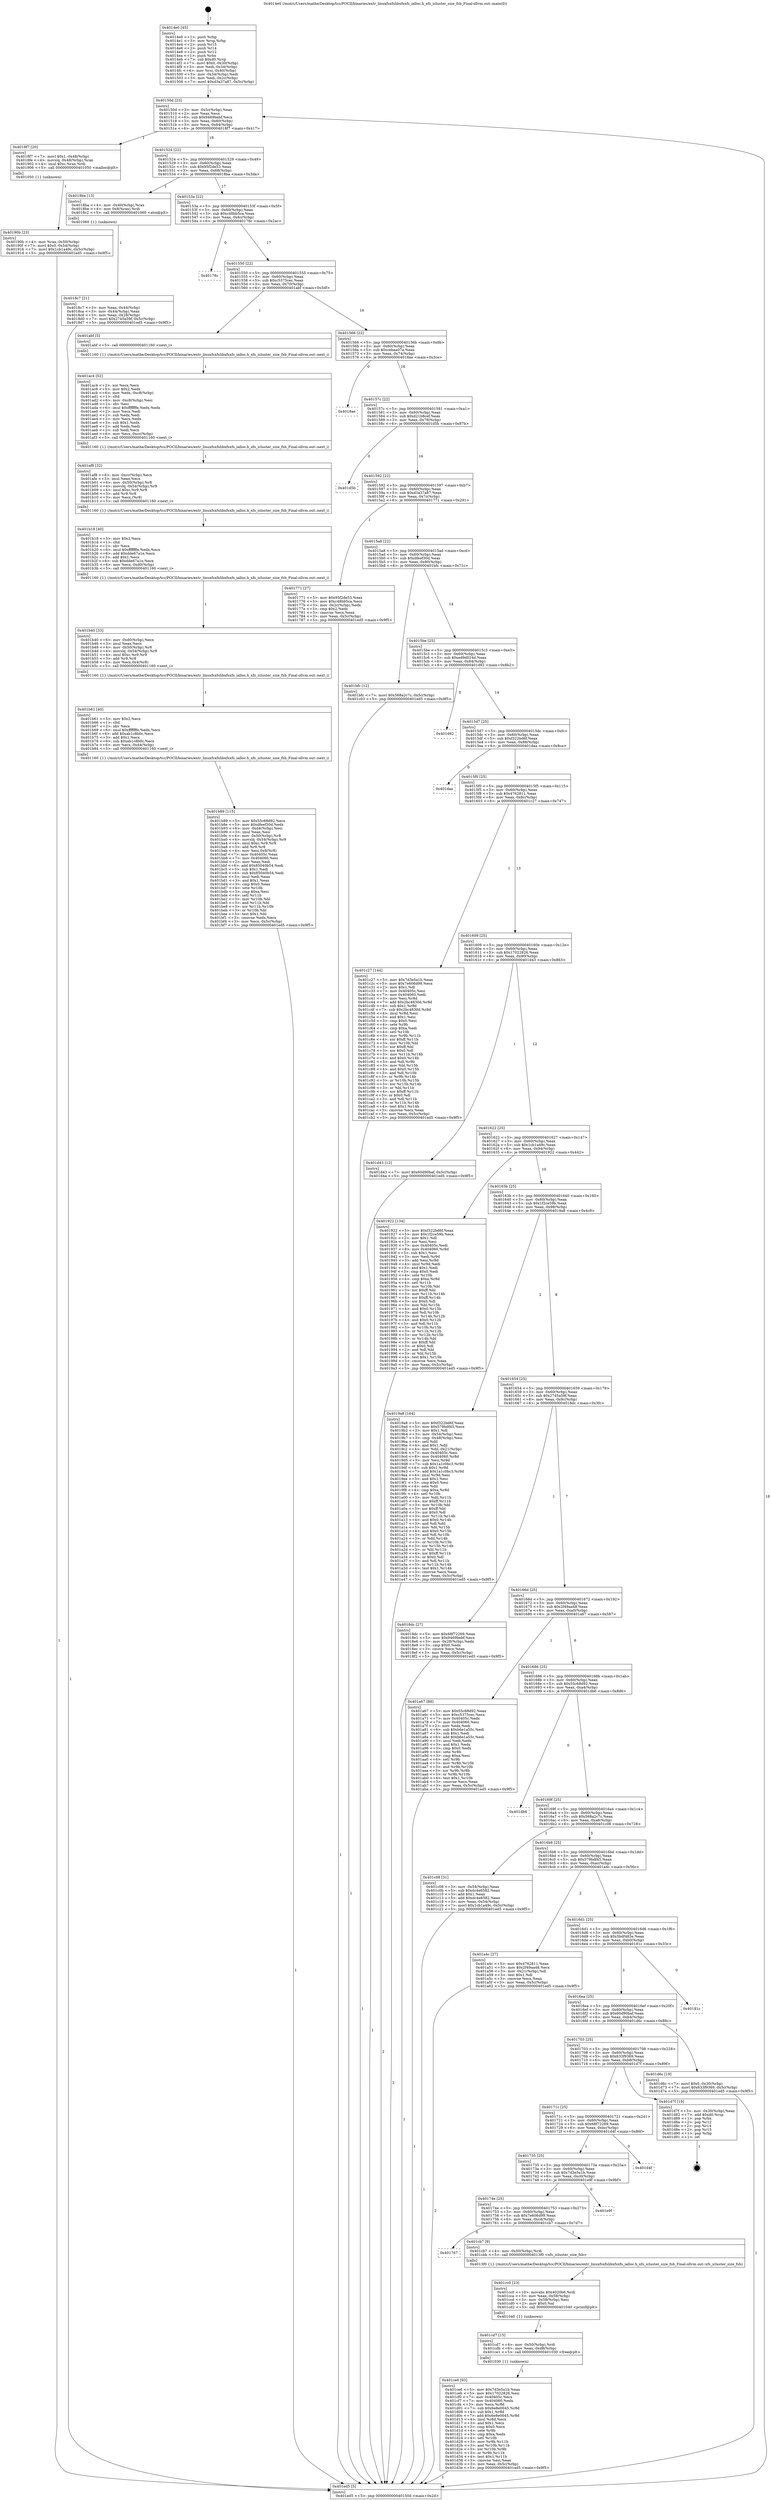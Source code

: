 digraph "0x4014e0" {
  label = "0x4014e0 (/mnt/c/Users/mathe/Desktop/tcc/POCII/binaries/extr_linuxfsxfslibxfsxfs_ialloc.h_xfs_icluster_size_fsb_Final-ollvm.out::main(0))"
  labelloc = "t"
  node[shape=record]

  Entry [label="",width=0.3,height=0.3,shape=circle,fillcolor=black,style=filled]
  "0x40150d" [label="{
     0x40150d [23]\l
     | [instrs]\l
     &nbsp;&nbsp;0x40150d \<+3\>: mov -0x5c(%rbp),%eax\l
     &nbsp;&nbsp;0x401510 \<+2\>: mov %eax,%ecx\l
     &nbsp;&nbsp;0x401512 \<+6\>: sub $0x9469bebf,%ecx\l
     &nbsp;&nbsp;0x401518 \<+3\>: mov %eax,-0x60(%rbp)\l
     &nbsp;&nbsp;0x40151b \<+3\>: mov %ecx,-0x64(%rbp)\l
     &nbsp;&nbsp;0x40151e \<+6\>: je 00000000004018f7 \<main+0x417\>\l
  }"]
  "0x4018f7" [label="{
     0x4018f7 [20]\l
     | [instrs]\l
     &nbsp;&nbsp;0x4018f7 \<+7\>: movl $0x1,-0x48(%rbp)\l
     &nbsp;&nbsp;0x4018fe \<+4\>: movslq -0x48(%rbp),%rax\l
     &nbsp;&nbsp;0x401902 \<+4\>: imul $0xc,%rax,%rdi\l
     &nbsp;&nbsp;0x401906 \<+5\>: call 0000000000401050 \<malloc@plt\>\l
     | [calls]\l
     &nbsp;&nbsp;0x401050 \{1\} (unknown)\l
  }"]
  "0x401524" [label="{
     0x401524 [22]\l
     | [instrs]\l
     &nbsp;&nbsp;0x401524 \<+5\>: jmp 0000000000401529 \<main+0x49\>\l
     &nbsp;&nbsp;0x401529 \<+3\>: mov -0x60(%rbp),%eax\l
     &nbsp;&nbsp;0x40152c \<+5\>: sub $0x95f2de53,%eax\l
     &nbsp;&nbsp;0x401531 \<+3\>: mov %eax,-0x68(%rbp)\l
     &nbsp;&nbsp;0x401534 \<+6\>: je 00000000004018ba \<main+0x3da\>\l
  }"]
  Exit [label="",width=0.3,height=0.3,shape=circle,fillcolor=black,style=filled,peripheries=2]
  "0x4018ba" [label="{
     0x4018ba [13]\l
     | [instrs]\l
     &nbsp;&nbsp;0x4018ba \<+4\>: mov -0x40(%rbp),%rax\l
     &nbsp;&nbsp;0x4018be \<+4\>: mov 0x8(%rax),%rdi\l
     &nbsp;&nbsp;0x4018c2 \<+5\>: call 0000000000401060 \<atoi@plt\>\l
     | [calls]\l
     &nbsp;&nbsp;0x401060 \{1\} (unknown)\l
  }"]
  "0x40153a" [label="{
     0x40153a [22]\l
     | [instrs]\l
     &nbsp;&nbsp;0x40153a \<+5\>: jmp 000000000040153f \<main+0x5f\>\l
     &nbsp;&nbsp;0x40153f \<+3\>: mov -0x60(%rbp),%eax\l
     &nbsp;&nbsp;0x401542 \<+5\>: sub $0xc48bb5ca,%eax\l
     &nbsp;&nbsp;0x401547 \<+3\>: mov %eax,-0x6c(%rbp)\l
     &nbsp;&nbsp;0x40154a \<+6\>: je 000000000040178c \<main+0x2ac\>\l
  }"]
  "0x401ce6" [label="{
     0x401ce6 [93]\l
     | [instrs]\l
     &nbsp;&nbsp;0x401ce6 \<+5\>: mov $0x7d3e5a1b,%eax\l
     &nbsp;&nbsp;0x401ceb \<+5\>: mov $0x17022826,%esi\l
     &nbsp;&nbsp;0x401cf0 \<+7\>: mov 0x40405c,%ecx\l
     &nbsp;&nbsp;0x401cf7 \<+7\>: mov 0x404060,%edx\l
     &nbsp;&nbsp;0x401cfe \<+3\>: mov %ecx,%r8d\l
     &nbsp;&nbsp;0x401d01 \<+7\>: sub $0x6e8e0045,%r8d\l
     &nbsp;&nbsp;0x401d08 \<+4\>: sub $0x1,%r8d\l
     &nbsp;&nbsp;0x401d0c \<+7\>: add $0x6e8e0045,%r8d\l
     &nbsp;&nbsp;0x401d13 \<+4\>: imul %r8d,%ecx\l
     &nbsp;&nbsp;0x401d17 \<+3\>: and $0x1,%ecx\l
     &nbsp;&nbsp;0x401d1a \<+3\>: cmp $0x0,%ecx\l
     &nbsp;&nbsp;0x401d1d \<+4\>: sete %r9b\l
     &nbsp;&nbsp;0x401d21 \<+3\>: cmp $0xa,%edx\l
     &nbsp;&nbsp;0x401d24 \<+4\>: setl %r10b\l
     &nbsp;&nbsp;0x401d28 \<+3\>: mov %r9b,%r11b\l
     &nbsp;&nbsp;0x401d2b \<+3\>: and %r10b,%r11b\l
     &nbsp;&nbsp;0x401d2e \<+3\>: xor %r10b,%r9b\l
     &nbsp;&nbsp;0x401d31 \<+3\>: or %r9b,%r11b\l
     &nbsp;&nbsp;0x401d34 \<+4\>: test $0x1,%r11b\l
     &nbsp;&nbsp;0x401d38 \<+3\>: cmovne %esi,%eax\l
     &nbsp;&nbsp;0x401d3b \<+3\>: mov %eax,-0x5c(%rbp)\l
     &nbsp;&nbsp;0x401d3e \<+5\>: jmp 0000000000401ed5 \<main+0x9f5\>\l
  }"]
  "0x40178c" [label="{
     0x40178c\l
  }", style=dashed]
  "0x401550" [label="{
     0x401550 [22]\l
     | [instrs]\l
     &nbsp;&nbsp;0x401550 \<+5\>: jmp 0000000000401555 \<main+0x75\>\l
     &nbsp;&nbsp;0x401555 \<+3\>: mov -0x60(%rbp),%eax\l
     &nbsp;&nbsp;0x401558 \<+5\>: sub $0xc5375cec,%eax\l
     &nbsp;&nbsp;0x40155d \<+3\>: mov %eax,-0x70(%rbp)\l
     &nbsp;&nbsp;0x401560 \<+6\>: je 0000000000401abf \<main+0x5df\>\l
  }"]
  "0x401cd7" [label="{
     0x401cd7 [15]\l
     | [instrs]\l
     &nbsp;&nbsp;0x401cd7 \<+4\>: mov -0x50(%rbp),%rdi\l
     &nbsp;&nbsp;0x401cdb \<+6\>: mov %eax,-0xd8(%rbp)\l
     &nbsp;&nbsp;0x401ce1 \<+5\>: call 0000000000401030 \<free@plt\>\l
     | [calls]\l
     &nbsp;&nbsp;0x401030 \{1\} (unknown)\l
  }"]
  "0x401abf" [label="{
     0x401abf [5]\l
     | [instrs]\l
     &nbsp;&nbsp;0x401abf \<+5\>: call 0000000000401160 \<next_i\>\l
     | [calls]\l
     &nbsp;&nbsp;0x401160 \{1\} (/mnt/c/Users/mathe/Desktop/tcc/POCII/binaries/extr_linuxfsxfslibxfsxfs_ialloc.h_xfs_icluster_size_fsb_Final-ollvm.out::next_i)\l
  }"]
  "0x401566" [label="{
     0x401566 [22]\l
     | [instrs]\l
     &nbsp;&nbsp;0x401566 \<+5\>: jmp 000000000040156b \<main+0x8b\>\l
     &nbsp;&nbsp;0x40156b \<+3\>: mov -0x60(%rbp),%eax\l
     &nbsp;&nbsp;0x40156e \<+5\>: sub $0xcebaa07a,%eax\l
     &nbsp;&nbsp;0x401573 \<+3\>: mov %eax,-0x74(%rbp)\l
     &nbsp;&nbsp;0x401576 \<+6\>: je 00000000004018ae \<main+0x3ce\>\l
  }"]
  "0x401cc0" [label="{
     0x401cc0 [23]\l
     | [instrs]\l
     &nbsp;&nbsp;0x401cc0 \<+10\>: movabs $0x4020b6,%rdi\l
     &nbsp;&nbsp;0x401cca \<+3\>: mov %eax,-0x58(%rbp)\l
     &nbsp;&nbsp;0x401ccd \<+3\>: mov -0x58(%rbp),%esi\l
     &nbsp;&nbsp;0x401cd0 \<+2\>: mov $0x0,%al\l
     &nbsp;&nbsp;0x401cd2 \<+5\>: call 0000000000401040 \<printf@plt\>\l
     | [calls]\l
     &nbsp;&nbsp;0x401040 \{1\} (unknown)\l
  }"]
  "0x4018ae" [label="{
     0x4018ae\l
  }", style=dashed]
  "0x40157c" [label="{
     0x40157c [22]\l
     | [instrs]\l
     &nbsp;&nbsp;0x40157c \<+5\>: jmp 0000000000401581 \<main+0xa1\>\l
     &nbsp;&nbsp;0x401581 \<+3\>: mov -0x60(%rbp),%eax\l
     &nbsp;&nbsp;0x401584 \<+5\>: sub $0xd21b8cef,%eax\l
     &nbsp;&nbsp;0x401589 \<+3\>: mov %eax,-0x78(%rbp)\l
     &nbsp;&nbsp;0x40158c \<+6\>: je 0000000000401d5b \<main+0x87b\>\l
  }"]
  "0x401767" [label="{
     0x401767\l
  }", style=dashed]
  "0x401d5b" [label="{
     0x401d5b\l
  }", style=dashed]
  "0x401592" [label="{
     0x401592 [22]\l
     | [instrs]\l
     &nbsp;&nbsp;0x401592 \<+5\>: jmp 0000000000401597 \<main+0xb7\>\l
     &nbsp;&nbsp;0x401597 \<+3\>: mov -0x60(%rbp),%eax\l
     &nbsp;&nbsp;0x40159a \<+5\>: sub $0xd3a37a87,%eax\l
     &nbsp;&nbsp;0x40159f \<+3\>: mov %eax,-0x7c(%rbp)\l
     &nbsp;&nbsp;0x4015a2 \<+6\>: je 0000000000401771 \<main+0x291\>\l
  }"]
  "0x401cb7" [label="{
     0x401cb7 [9]\l
     | [instrs]\l
     &nbsp;&nbsp;0x401cb7 \<+4\>: mov -0x50(%rbp),%rdi\l
     &nbsp;&nbsp;0x401cbb \<+5\>: call 00000000004013f0 \<xfs_icluster_size_fsb\>\l
     | [calls]\l
     &nbsp;&nbsp;0x4013f0 \{1\} (/mnt/c/Users/mathe/Desktop/tcc/POCII/binaries/extr_linuxfsxfslibxfsxfs_ialloc.h_xfs_icluster_size_fsb_Final-ollvm.out::xfs_icluster_size_fsb)\l
  }"]
  "0x401771" [label="{
     0x401771 [27]\l
     | [instrs]\l
     &nbsp;&nbsp;0x401771 \<+5\>: mov $0x95f2de53,%eax\l
     &nbsp;&nbsp;0x401776 \<+5\>: mov $0xc48bb5ca,%ecx\l
     &nbsp;&nbsp;0x40177b \<+3\>: mov -0x2c(%rbp),%edx\l
     &nbsp;&nbsp;0x40177e \<+3\>: cmp $0x2,%edx\l
     &nbsp;&nbsp;0x401781 \<+3\>: cmovne %ecx,%eax\l
     &nbsp;&nbsp;0x401784 \<+3\>: mov %eax,-0x5c(%rbp)\l
     &nbsp;&nbsp;0x401787 \<+5\>: jmp 0000000000401ed5 \<main+0x9f5\>\l
  }"]
  "0x4015a8" [label="{
     0x4015a8 [22]\l
     | [instrs]\l
     &nbsp;&nbsp;0x4015a8 \<+5\>: jmp 00000000004015ad \<main+0xcd\>\l
     &nbsp;&nbsp;0x4015ad \<+3\>: mov -0x60(%rbp),%eax\l
     &nbsp;&nbsp;0x4015b0 \<+5\>: sub $0xdfeef30d,%eax\l
     &nbsp;&nbsp;0x4015b5 \<+3\>: mov %eax,-0x80(%rbp)\l
     &nbsp;&nbsp;0x4015b8 \<+6\>: je 0000000000401bfc \<main+0x71c\>\l
  }"]
  "0x401ed5" [label="{
     0x401ed5 [5]\l
     | [instrs]\l
     &nbsp;&nbsp;0x401ed5 \<+5\>: jmp 000000000040150d \<main+0x2d\>\l
  }"]
  "0x4014e0" [label="{
     0x4014e0 [45]\l
     | [instrs]\l
     &nbsp;&nbsp;0x4014e0 \<+1\>: push %rbp\l
     &nbsp;&nbsp;0x4014e1 \<+3\>: mov %rsp,%rbp\l
     &nbsp;&nbsp;0x4014e4 \<+2\>: push %r15\l
     &nbsp;&nbsp;0x4014e6 \<+2\>: push %r14\l
     &nbsp;&nbsp;0x4014e8 \<+2\>: push %r12\l
     &nbsp;&nbsp;0x4014ea \<+1\>: push %rbx\l
     &nbsp;&nbsp;0x4014eb \<+7\>: sub $0xd0,%rsp\l
     &nbsp;&nbsp;0x4014f2 \<+7\>: movl $0x0,-0x30(%rbp)\l
     &nbsp;&nbsp;0x4014f9 \<+3\>: mov %edi,-0x34(%rbp)\l
     &nbsp;&nbsp;0x4014fc \<+4\>: mov %rsi,-0x40(%rbp)\l
     &nbsp;&nbsp;0x401500 \<+3\>: mov -0x34(%rbp),%edi\l
     &nbsp;&nbsp;0x401503 \<+3\>: mov %edi,-0x2c(%rbp)\l
     &nbsp;&nbsp;0x401506 \<+7\>: movl $0xd3a37a87,-0x5c(%rbp)\l
  }"]
  "0x4018c7" [label="{
     0x4018c7 [21]\l
     | [instrs]\l
     &nbsp;&nbsp;0x4018c7 \<+3\>: mov %eax,-0x44(%rbp)\l
     &nbsp;&nbsp;0x4018ca \<+3\>: mov -0x44(%rbp),%eax\l
     &nbsp;&nbsp;0x4018cd \<+3\>: mov %eax,-0x28(%rbp)\l
     &nbsp;&nbsp;0x4018d0 \<+7\>: movl $0x2745a59f,-0x5c(%rbp)\l
     &nbsp;&nbsp;0x4018d7 \<+5\>: jmp 0000000000401ed5 \<main+0x9f5\>\l
  }"]
  "0x40174e" [label="{
     0x40174e [25]\l
     | [instrs]\l
     &nbsp;&nbsp;0x40174e \<+5\>: jmp 0000000000401753 \<main+0x273\>\l
     &nbsp;&nbsp;0x401753 \<+3\>: mov -0x60(%rbp),%eax\l
     &nbsp;&nbsp;0x401756 \<+5\>: sub $0x7e606d99,%eax\l
     &nbsp;&nbsp;0x40175b \<+6\>: mov %eax,-0xc4(%rbp)\l
     &nbsp;&nbsp;0x401761 \<+6\>: je 0000000000401cb7 \<main+0x7d7\>\l
  }"]
  "0x401bfc" [label="{
     0x401bfc [12]\l
     | [instrs]\l
     &nbsp;&nbsp;0x401bfc \<+7\>: movl $0x568a2c7c,-0x5c(%rbp)\l
     &nbsp;&nbsp;0x401c03 \<+5\>: jmp 0000000000401ed5 \<main+0x9f5\>\l
  }"]
  "0x4015be" [label="{
     0x4015be [25]\l
     | [instrs]\l
     &nbsp;&nbsp;0x4015be \<+5\>: jmp 00000000004015c3 \<main+0xe3\>\l
     &nbsp;&nbsp;0x4015c3 \<+3\>: mov -0x60(%rbp),%eax\l
     &nbsp;&nbsp;0x4015c6 \<+5\>: sub $0xed9d024d,%eax\l
     &nbsp;&nbsp;0x4015cb \<+6\>: mov %eax,-0x84(%rbp)\l
     &nbsp;&nbsp;0x4015d1 \<+6\>: je 0000000000401d92 \<main+0x8b2\>\l
  }"]
  "0x401e9f" [label="{
     0x401e9f\l
  }", style=dashed]
  "0x401d92" [label="{
     0x401d92\l
  }", style=dashed]
  "0x4015d7" [label="{
     0x4015d7 [25]\l
     | [instrs]\l
     &nbsp;&nbsp;0x4015d7 \<+5\>: jmp 00000000004015dc \<main+0xfc\>\l
     &nbsp;&nbsp;0x4015dc \<+3\>: mov -0x60(%rbp),%eax\l
     &nbsp;&nbsp;0x4015df \<+5\>: sub $0xf322bd6f,%eax\l
     &nbsp;&nbsp;0x4015e4 \<+6\>: mov %eax,-0x88(%rbp)\l
     &nbsp;&nbsp;0x4015ea \<+6\>: je 0000000000401daa \<main+0x8ca\>\l
  }"]
  "0x401735" [label="{
     0x401735 [25]\l
     | [instrs]\l
     &nbsp;&nbsp;0x401735 \<+5\>: jmp 000000000040173a \<main+0x25a\>\l
     &nbsp;&nbsp;0x40173a \<+3\>: mov -0x60(%rbp),%eax\l
     &nbsp;&nbsp;0x40173d \<+5\>: sub $0x7d3e5a1b,%eax\l
     &nbsp;&nbsp;0x401742 \<+6\>: mov %eax,-0xc0(%rbp)\l
     &nbsp;&nbsp;0x401748 \<+6\>: je 0000000000401e9f \<main+0x9bf\>\l
  }"]
  "0x401daa" [label="{
     0x401daa\l
  }", style=dashed]
  "0x4015f0" [label="{
     0x4015f0 [25]\l
     | [instrs]\l
     &nbsp;&nbsp;0x4015f0 \<+5\>: jmp 00000000004015f5 \<main+0x115\>\l
     &nbsp;&nbsp;0x4015f5 \<+3\>: mov -0x60(%rbp),%eax\l
     &nbsp;&nbsp;0x4015f8 \<+5\>: sub $0x4762811,%eax\l
     &nbsp;&nbsp;0x4015fd \<+6\>: mov %eax,-0x8c(%rbp)\l
     &nbsp;&nbsp;0x401603 \<+6\>: je 0000000000401c27 \<main+0x747\>\l
  }"]
  "0x401d4f" [label="{
     0x401d4f\l
  }", style=dashed]
  "0x401c27" [label="{
     0x401c27 [144]\l
     | [instrs]\l
     &nbsp;&nbsp;0x401c27 \<+5\>: mov $0x7d3e5a1b,%eax\l
     &nbsp;&nbsp;0x401c2c \<+5\>: mov $0x7e606d99,%ecx\l
     &nbsp;&nbsp;0x401c31 \<+2\>: mov $0x1,%dl\l
     &nbsp;&nbsp;0x401c33 \<+7\>: mov 0x40405c,%esi\l
     &nbsp;&nbsp;0x401c3a \<+7\>: mov 0x404060,%edi\l
     &nbsp;&nbsp;0x401c41 \<+3\>: mov %esi,%r8d\l
     &nbsp;&nbsp;0x401c44 \<+7\>: add $0x2bc4830d,%r8d\l
     &nbsp;&nbsp;0x401c4b \<+4\>: sub $0x1,%r8d\l
     &nbsp;&nbsp;0x401c4f \<+7\>: sub $0x2bc4830d,%r8d\l
     &nbsp;&nbsp;0x401c56 \<+4\>: imul %r8d,%esi\l
     &nbsp;&nbsp;0x401c5a \<+3\>: and $0x1,%esi\l
     &nbsp;&nbsp;0x401c5d \<+3\>: cmp $0x0,%esi\l
     &nbsp;&nbsp;0x401c60 \<+4\>: sete %r9b\l
     &nbsp;&nbsp;0x401c64 \<+3\>: cmp $0xa,%edi\l
     &nbsp;&nbsp;0x401c67 \<+4\>: setl %r10b\l
     &nbsp;&nbsp;0x401c6b \<+3\>: mov %r9b,%r11b\l
     &nbsp;&nbsp;0x401c6e \<+4\>: xor $0xff,%r11b\l
     &nbsp;&nbsp;0x401c72 \<+3\>: mov %r10b,%bl\l
     &nbsp;&nbsp;0x401c75 \<+3\>: xor $0xff,%bl\l
     &nbsp;&nbsp;0x401c78 \<+3\>: xor $0x0,%dl\l
     &nbsp;&nbsp;0x401c7b \<+3\>: mov %r11b,%r14b\l
     &nbsp;&nbsp;0x401c7e \<+4\>: and $0x0,%r14b\l
     &nbsp;&nbsp;0x401c82 \<+3\>: and %dl,%r9b\l
     &nbsp;&nbsp;0x401c85 \<+3\>: mov %bl,%r15b\l
     &nbsp;&nbsp;0x401c88 \<+4\>: and $0x0,%r15b\l
     &nbsp;&nbsp;0x401c8c \<+3\>: and %dl,%r10b\l
     &nbsp;&nbsp;0x401c8f \<+3\>: or %r9b,%r14b\l
     &nbsp;&nbsp;0x401c92 \<+3\>: or %r10b,%r15b\l
     &nbsp;&nbsp;0x401c95 \<+3\>: xor %r15b,%r14b\l
     &nbsp;&nbsp;0x401c98 \<+3\>: or %bl,%r11b\l
     &nbsp;&nbsp;0x401c9b \<+4\>: xor $0xff,%r11b\l
     &nbsp;&nbsp;0x401c9f \<+3\>: or $0x0,%dl\l
     &nbsp;&nbsp;0x401ca2 \<+3\>: and %dl,%r11b\l
     &nbsp;&nbsp;0x401ca5 \<+3\>: or %r11b,%r14b\l
     &nbsp;&nbsp;0x401ca8 \<+4\>: test $0x1,%r14b\l
     &nbsp;&nbsp;0x401cac \<+3\>: cmovne %ecx,%eax\l
     &nbsp;&nbsp;0x401caf \<+3\>: mov %eax,-0x5c(%rbp)\l
     &nbsp;&nbsp;0x401cb2 \<+5\>: jmp 0000000000401ed5 \<main+0x9f5\>\l
  }"]
  "0x401609" [label="{
     0x401609 [25]\l
     | [instrs]\l
     &nbsp;&nbsp;0x401609 \<+5\>: jmp 000000000040160e \<main+0x12e\>\l
     &nbsp;&nbsp;0x40160e \<+3\>: mov -0x60(%rbp),%eax\l
     &nbsp;&nbsp;0x401611 \<+5\>: sub $0x17022826,%eax\l
     &nbsp;&nbsp;0x401616 \<+6\>: mov %eax,-0x90(%rbp)\l
     &nbsp;&nbsp;0x40161c \<+6\>: je 0000000000401d43 \<main+0x863\>\l
  }"]
  "0x40171c" [label="{
     0x40171c [25]\l
     | [instrs]\l
     &nbsp;&nbsp;0x40171c \<+5\>: jmp 0000000000401721 \<main+0x241\>\l
     &nbsp;&nbsp;0x401721 \<+3\>: mov -0x60(%rbp),%eax\l
     &nbsp;&nbsp;0x401724 \<+5\>: sub $0x68f72269,%eax\l
     &nbsp;&nbsp;0x401729 \<+6\>: mov %eax,-0xbc(%rbp)\l
     &nbsp;&nbsp;0x40172f \<+6\>: je 0000000000401d4f \<main+0x86f\>\l
  }"]
  "0x401d43" [label="{
     0x401d43 [12]\l
     | [instrs]\l
     &nbsp;&nbsp;0x401d43 \<+7\>: movl $0x60d90baf,-0x5c(%rbp)\l
     &nbsp;&nbsp;0x401d4a \<+5\>: jmp 0000000000401ed5 \<main+0x9f5\>\l
  }"]
  "0x401622" [label="{
     0x401622 [25]\l
     | [instrs]\l
     &nbsp;&nbsp;0x401622 \<+5\>: jmp 0000000000401627 \<main+0x147\>\l
     &nbsp;&nbsp;0x401627 \<+3\>: mov -0x60(%rbp),%eax\l
     &nbsp;&nbsp;0x40162a \<+5\>: sub $0x1cb1a49c,%eax\l
     &nbsp;&nbsp;0x40162f \<+6\>: mov %eax,-0x94(%rbp)\l
     &nbsp;&nbsp;0x401635 \<+6\>: je 0000000000401922 \<main+0x442\>\l
  }"]
  "0x401d7f" [label="{
     0x401d7f [19]\l
     | [instrs]\l
     &nbsp;&nbsp;0x401d7f \<+3\>: mov -0x30(%rbp),%eax\l
     &nbsp;&nbsp;0x401d82 \<+7\>: add $0xd0,%rsp\l
     &nbsp;&nbsp;0x401d89 \<+1\>: pop %rbx\l
     &nbsp;&nbsp;0x401d8a \<+2\>: pop %r12\l
     &nbsp;&nbsp;0x401d8c \<+2\>: pop %r14\l
     &nbsp;&nbsp;0x401d8e \<+2\>: pop %r15\l
     &nbsp;&nbsp;0x401d90 \<+1\>: pop %rbp\l
     &nbsp;&nbsp;0x401d91 \<+1\>: ret\l
  }"]
  "0x401922" [label="{
     0x401922 [134]\l
     | [instrs]\l
     &nbsp;&nbsp;0x401922 \<+5\>: mov $0xf322bd6f,%eax\l
     &nbsp;&nbsp;0x401927 \<+5\>: mov $0x1f2ce59b,%ecx\l
     &nbsp;&nbsp;0x40192c \<+2\>: mov $0x1,%dl\l
     &nbsp;&nbsp;0x40192e \<+2\>: xor %esi,%esi\l
     &nbsp;&nbsp;0x401930 \<+7\>: mov 0x40405c,%edi\l
     &nbsp;&nbsp;0x401937 \<+8\>: mov 0x404060,%r8d\l
     &nbsp;&nbsp;0x40193f \<+3\>: sub $0x1,%esi\l
     &nbsp;&nbsp;0x401942 \<+3\>: mov %edi,%r9d\l
     &nbsp;&nbsp;0x401945 \<+3\>: add %esi,%r9d\l
     &nbsp;&nbsp;0x401948 \<+4\>: imul %r9d,%edi\l
     &nbsp;&nbsp;0x40194c \<+3\>: and $0x1,%edi\l
     &nbsp;&nbsp;0x40194f \<+3\>: cmp $0x0,%edi\l
     &nbsp;&nbsp;0x401952 \<+4\>: sete %r10b\l
     &nbsp;&nbsp;0x401956 \<+4\>: cmp $0xa,%r8d\l
     &nbsp;&nbsp;0x40195a \<+4\>: setl %r11b\l
     &nbsp;&nbsp;0x40195e \<+3\>: mov %r10b,%bl\l
     &nbsp;&nbsp;0x401961 \<+3\>: xor $0xff,%bl\l
     &nbsp;&nbsp;0x401964 \<+3\>: mov %r11b,%r14b\l
     &nbsp;&nbsp;0x401967 \<+4\>: xor $0xff,%r14b\l
     &nbsp;&nbsp;0x40196b \<+3\>: xor $0x0,%dl\l
     &nbsp;&nbsp;0x40196e \<+3\>: mov %bl,%r15b\l
     &nbsp;&nbsp;0x401971 \<+4\>: and $0x0,%r15b\l
     &nbsp;&nbsp;0x401975 \<+3\>: and %dl,%r10b\l
     &nbsp;&nbsp;0x401978 \<+3\>: mov %r14b,%r12b\l
     &nbsp;&nbsp;0x40197b \<+4\>: and $0x0,%r12b\l
     &nbsp;&nbsp;0x40197f \<+3\>: and %dl,%r11b\l
     &nbsp;&nbsp;0x401982 \<+3\>: or %r10b,%r15b\l
     &nbsp;&nbsp;0x401985 \<+3\>: or %r11b,%r12b\l
     &nbsp;&nbsp;0x401988 \<+3\>: xor %r12b,%r15b\l
     &nbsp;&nbsp;0x40198b \<+3\>: or %r14b,%bl\l
     &nbsp;&nbsp;0x40198e \<+3\>: xor $0xff,%bl\l
     &nbsp;&nbsp;0x401991 \<+3\>: or $0x0,%dl\l
     &nbsp;&nbsp;0x401994 \<+2\>: and %dl,%bl\l
     &nbsp;&nbsp;0x401996 \<+3\>: or %bl,%r15b\l
     &nbsp;&nbsp;0x401999 \<+4\>: test $0x1,%r15b\l
     &nbsp;&nbsp;0x40199d \<+3\>: cmovne %ecx,%eax\l
     &nbsp;&nbsp;0x4019a0 \<+3\>: mov %eax,-0x5c(%rbp)\l
     &nbsp;&nbsp;0x4019a3 \<+5\>: jmp 0000000000401ed5 \<main+0x9f5\>\l
  }"]
  "0x40163b" [label="{
     0x40163b [25]\l
     | [instrs]\l
     &nbsp;&nbsp;0x40163b \<+5\>: jmp 0000000000401640 \<main+0x160\>\l
     &nbsp;&nbsp;0x401640 \<+3\>: mov -0x60(%rbp),%eax\l
     &nbsp;&nbsp;0x401643 \<+5\>: sub $0x1f2ce59b,%eax\l
     &nbsp;&nbsp;0x401648 \<+6\>: mov %eax,-0x98(%rbp)\l
     &nbsp;&nbsp;0x40164e \<+6\>: je 00000000004019a8 \<main+0x4c8\>\l
  }"]
  "0x401703" [label="{
     0x401703 [25]\l
     | [instrs]\l
     &nbsp;&nbsp;0x401703 \<+5\>: jmp 0000000000401708 \<main+0x228\>\l
     &nbsp;&nbsp;0x401708 \<+3\>: mov -0x60(%rbp),%eax\l
     &nbsp;&nbsp;0x40170b \<+5\>: sub $0x633f9369,%eax\l
     &nbsp;&nbsp;0x401710 \<+6\>: mov %eax,-0xb8(%rbp)\l
     &nbsp;&nbsp;0x401716 \<+6\>: je 0000000000401d7f \<main+0x89f\>\l
  }"]
  "0x4019a8" [label="{
     0x4019a8 [164]\l
     | [instrs]\l
     &nbsp;&nbsp;0x4019a8 \<+5\>: mov $0xf322bd6f,%eax\l
     &nbsp;&nbsp;0x4019ad \<+5\>: mov $0x579bdf45,%ecx\l
     &nbsp;&nbsp;0x4019b2 \<+2\>: mov $0x1,%dl\l
     &nbsp;&nbsp;0x4019b4 \<+3\>: mov -0x54(%rbp),%esi\l
     &nbsp;&nbsp;0x4019b7 \<+3\>: cmp -0x48(%rbp),%esi\l
     &nbsp;&nbsp;0x4019ba \<+4\>: setl %dil\l
     &nbsp;&nbsp;0x4019be \<+4\>: and $0x1,%dil\l
     &nbsp;&nbsp;0x4019c2 \<+4\>: mov %dil,-0x21(%rbp)\l
     &nbsp;&nbsp;0x4019c6 \<+7\>: mov 0x40405c,%esi\l
     &nbsp;&nbsp;0x4019cd \<+8\>: mov 0x404060,%r8d\l
     &nbsp;&nbsp;0x4019d5 \<+3\>: mov %esi,%r9d\l
     &nbsp;&nbsp;0x4019d8 \<+7\>: sub $0x1a1c0bc3,%r9d\l
     &nbsp;&nbsp;0x4019df \<+4\>: sub $0x1,%r9d\l
     &nbsp;&nbsp;0x4019e3 \<+7\>: add $0x1a1c0bc3,%r9d\l
     &nbsp;&nbsp;0x4019ea \<+4\>: imul %r9d,%esi\l
     &nbsp;&nbsp;0x4019ee \<+3\>: and $0x1,%esi\l
     &nbsp;&nbsp;0x4019f1 \<+3\>: cmp $0x0,%esi\l
     &nbsp;&nbsp;0x4019f4 \<+4\>: sete %dil\l
     &nbsp;&nbsp;0x4019f8 \<+4\>: cmp $0xa,%r8d\l
     &nbsp;&nbsp;0x4019fc \<+4\>: setl %r10b\l
     &nbsp;&nbsp;0x401a00 \<+3\>: mov %dil,%r11b\l
     &nbsp;&nbsp;0x401a03 \<+4\>: xor $0xff,%r11b\l
     &nbsp;&nbsp;0x401a07 \<+3\>: mov %r10b,%bl\l
     &nbsp;&nbsp;0x401a0a \<+3\>: xor $0xff,%bl\l
     &nbsp;&nbsp;0x401a0d \<+3\>: xor $0x0,%dl\l
     &nbsp;&nbsp;0x401a10 \<+3\>: mov %r11b,%r14b\l
     &nbsp;&nbsp;0x401a13 \<+4\>: and $0x0,%r14b\l
     &nbsp;&nbsp;0x401a17 \<+3\>: and %dl,%dil\l
     &nbsp;&nbsp;0x401a1a \<+3\>: mov %bl,%r15b\l
     &nbsp;&nbsp;0x401a1d \<+4\>: and $0x0,%r15b\l
     &nbsp;&nbsp;0x401a21 \<+3\>: and %dl,%r10b\l
     &nbsp;&nbsp;0x401a24 \<+3\>: or %dil,%r14b\l
     &nbsp;&nbsp;0x401a27 \<+3\>: or %r10b,%r15b\l
     &nbsp;&nbsp;0x401a2a \<+3\>: xor %r15b,%r14b\l
     &nbsp;&nbsp;0x401a2d \<+3\>: or %bl,%r11b\l
     &nbsp;&nbsp;0x401a30 \<+4\>: xor $0xff,%r11b\l
     &nbsp;&nbsp;0x401a34 \<+3\>: or $0x0,%dl\l
     &nbsp;&nbsp;0x401a37 \<+3\>: and %dl,%r11b\l
     &nbsp;&nbsp;0x401a3a \<+3\>: or %r11b,%r14b\l
     &nbsp;&nbsp;0x401a3d \<+4\>: test $0x1,%r14b\l
     &nbsp;&nbsp;0x401a41 \<+3\>: cmovne %ecx,%eax\l
     &nbsp;&nbsp;0x401a44 \<+3\>: mov %eax,-0x5c(%rbp)\l
     &nbsp;&nbsp;0x401a47 \<+5\>: jmp 0000000000401ed5 \<main+0x9f5\>\l
  }"]
  "0x401654" [label="{
     0x401654 [25]\l
     | [instrs]\l
     &nbsp;&nbsp;0x401654 \<+5\>: jmp 0000000000401659 \<main+0x179\>\l
     &nbsp;&nbsp;0x401659 \<+3\>: mov -0x60(%rbp),%eax\l
     &nbsp;&nbsp;0x40165c \<+5\>: sub $0x2745a59f,%eax\l
     &nbsp;&nbsp;0x401661 \<+6\>: mov %eax,-0x9c(%rbp)\l
     &nbsp;&nbsp;0x401667 \<+6\>: je 00000000004018dc \<main+0x3fc\>\l
  }"]
  "0x401d6c" [label="{
     0x401d6c [19]\l
     | [instrs]\l
     &nbsp;&nbsp;0x401d6c \<+7\>: movl $0x0,-0x30(%rbp)\l
     &nbsp;&nbsp;0x401d73 \<+7\>: movl $0x633f9369,-0x5c(%rbp)\l
     &nbsp;&nbsp;0x401d7a \<+5\>: jmp 0000000000401ed5 \<main+0x9f5\>\l
  }"]
  "0x4018dc" [label="{
     0x4018dc [27]\l
     | [instrs]\l
     &nbsp;&nbsp;0x4018dc \<+5\>: mov $0x68f72269,%eax\l
     &nbsp;&nbsp;0x4018e1 \<+5\>: mov $0x9469bebf,%ecx\l
     &nbsp;&nbsp;0x4018e6 \<+3\>: mov -0x28(%rbp),%edx\l
     &nbsp;&nbsp;0x4018e9 \<+3\>: cmp $0x0,%edx\l
     &nbsp;&nbsp;0x4018ec \<+3\>: cmove %ecx,%eax\l
     &nbsp;&nbsp;0x4018ef \<+3\>: mov %eax,-0x5c(%rbp)\l
     &nbsp;&nbsp;0x4018f2 \<+5\>: jmp 0000000000401ed5 \<main+0x9f5\>\l
  }"]
  "0x40166d" [label="{
     0x40166d [25]\l
     | [instrs]\l
     &nbsp;&nbsp;0x40166d \<+5\>: jmp 0000000000401672 \<main+0x192\>\l
     &nbsp;&nbsp;0x401672 \<+3\>: mov -0x60(%rbp),%eax\l
     &nbsp;&nbsp;0x401675 \<+5\>: sub $0x2f49aa48,%eax\l
     &nbsp;&nbsp;0x40167a \<+6\>: mov %eax,-0xa0(%rbp)\l
     &nbsp;&nbsp;0x401680 \<+6\>: je 0000000000401a67 \<main+0x587\>\l
  }"]
  "0x40190b" [label="{
     0x40190b [23]\l
     | [instrs]\l
     &nbsp;&nbsp;0x40190b \<+4\>: mov %rax,-0x50(%rbp)\l
     &nbsp;&nbsp;0x40190f \<+7\>: movl $0x0,-0x54(%rbp)\l
     &nbsp;&nbsp;0x401916 \<+7\>: movl $0x1cb1a49c,-0x5c(%rbp)\l
     &nbsp;&nbsp;0x40191d \<+5\>: jmp 0000000000401ed5 \<main+0x9f5\>\l
  }"]
  "0x4016ea" [label="{
     0x4016ea [25]\l
     | [instrs]\l
     &nbsp;&nbsp;0x4016ea \<+5\>: jmp 00000000004016ef \<main+0x20f\>\l
     &nbsp;&nbsp;0x4016ef \<+3\>: mov -0x60(%rbp),%eax\l
     &nbsp;&nbsp;0x4016f2 \<+5\>: sub $0x60d90baf,%eax\l
     &nbsp;&nbsp;0x4016f7 \<+6\>: mov %eax,-0xb4(%rbp)\l
     &nbsp;&nbsp;0x4016fd \<+6\>: je 0000000000401d6c \<main+0x88c\>\l
  }"]
  "0x401a67" [label="{
     0x401a67 [88]\l
     | [instrs]\l
     &nbsp;&nbsp;0x401a67 \<+5\>: mov $0x55c68d92,%eax\l
     &nbsp;&nbsp;0x401a6c \<+5\>: mov $0xc5375cec,%ecx\l
     &nbsp;&nbsp;0x401a71 \<+7\>: mov 0x40405c,%edx\l
     &nbsp;&nbsp;0x401a78 \<+7\>: mov 0x404060,%esi\l
     &nbsp;&nbsp;0x401a7f \<+2\>: mov %edx,%edi\l
     &nbsp;&nbsp;0x401a81 \<+6\>: sub $0xb6e1a55c,%edi\l
     &nbsp;&nbsp;0x401a87 \<+3\>: sub $0x1,%edi\l
     &nbsp;&nbsp;0x401a8a \<+6\>: add $0xb6e1a55c,%edi\l
     &nbsp;&nbsp;0x401a90 \<+3\>: imul %edi,%edx\l
     &nbsp;&nbsp;0x401a93 \<+3\>: and $0x1,%edx\l
     &nbsp;&nbsp;0x401a96 \<+3\>: cmp $0x0,%edx\l
     &nbsp;&nbsp;0x401a99 \<+4\>: sete %r8b\l
     &nbsp;&nbsp;0x401a9d \<+3\>: cmp $0xa,%esi\l
     &nbsp;&nbsp;0x401aa0 \<+4\>: setl %r9b\l
     &nbsp;&nbsp;0x401aa4 \<+3\>: mov %r8b,%r10b\l
     &nbsp;&nbsp;0x401aa7 \<+3\>: and %r9b,%r10b\l
     &nbsp;&nbsp;0x401aaa \<+3\>: xor %r9b,%r8b\l
     &nbsp;&nbsp;0x401aad \<+3\>: or %r8b,%r10b\l
     &nbsp;&nbsp;0x401ab0 \<+4\>: test $0x1,%r10b\l
     &nbsp;&nbsp;0x401ab4 \<+3\>: cmovne %ecx,%eax\l
     &nbsp;&nbsp;0x401ab7 \<+3\>: mov %eax,-0x5c(%rbp)\l
     &nbsp;&nbsp;0x401aba \<+5\>: jmp 0000000000401ed5 \<main+0x9f5\>\l
  }"]
  "0x401686" [label="{
     0x401686 [25]\l
     | [instrs]\l
     &nbsp;&nbsp;0x401686 \<+5\>: jmp 000000000040168b \<main+0x1ab\>\l
     &nbsp;&nbsp;0x40168b \<+3\>: mov -0x60(%rbp),%eax\l
     &nbsp;&nbsp;0x40168e \<+5\>: sub $0x55c68d92,%eax\l
     &nbsp;&nbsp;0x401693 \<+6\>: mov %eax,-0xa4(%rbp)\l
     &nbsp;&nbsp;0x401699 \<+6\>: je 0000000000401db6 \<main+0x8d6\>\l
  }"]
  "0x40181c" [label="{
     0x40181c\l
  }", style=dashed]
  "0x401db6" [label="{
     0x401db6\l
  }", style=dashed]
  "0x40169f" [label="{
     0x40169f [25]\l
     | [instrs]\l
     &nbsp;&nbsp;0x40169f \<+5\>: jmp 00000000004016a4 \<main+0x1c4\>\l
     &nbsp;&nbsp;0x4016a4 \<+3\>: mov -0x60(%rbp),%eax\l
     &nbsp;&nbsp;0x4016a7 \<+5\>: sub $0x568a2c7c,%eax\l
     &nbsp;&nbsp;0x4016ac \<+6\>: mov %eax,-0xa8(%rbp)\l
     &nbsp;&nbsp;0x4016b2 \<+6\>: je 0000000000401c08 \<main+0x728\>\l
  }"]
  "0x401b89" [label="{
     0x401b89 [115]\l
     | [instrs]\l
     &nbsp;&nbsp;0x401b89 \<+5\>: mov $0x55c68d92,%ecx\l
     &nbsp;&nbsp;0x401b8e \<+5\>: mov $0xdfeef30d,%edx\l
     &nbsp;&nbsp;0x401b93 \<+6\>: mov -0xd4(%rbp),%esi\l
     &nbsp;&nbsp;0x401b99 \<+3\>: imul %eax,%esi\l
     &nbsp;&nbsp;0x401b9c \<+4\>: mov -0x50(%rbp),%r8\l
     &nbsp;&nbsp;0x401ba0 \<+4\>: movslq -0x54(%rbp),%r9\l
     &nbsp;&nbsp;0x401ba4 \<+4\>: imul $0xc,%r9,%r9\l
     &nbsp;&nbsp;0x401ba8 \<+3\>: add %r9,%r8\l
     &nbsp;&nbsp;0x401bab \<+4\>: mov %esi,0x8(%r8)\l
     &nbsp;&nbsp;0x401baf \<+7\>: mov 0x40405c,%eax\l
     &nbsp;&nbsp;0x401bb6 \<+7\>: mov 0x404060,%esi\l
     &nbsp;&nbsp;0x401bbd \<+2\>: mov %eax,%edi\l
     &nbsp;&nbsp;0x401bbf \<+6\>: add $0x85040b54,%edi\l
     &nbsp;&nbsp;0x401bc5 \<+3\>: sub $0x1,%edi\l
     &nbsp;&nbsp;0x401bc8 \<+6\>: sub $0x85040b54,%edi\l
     &nbsp;&nbsp;0x401bce \<+3\>: imul %edi,%eax\l
     &nbsp;&nbsp;0x401bd1 \<+3\>: and $0x1,%eax\l
     &nbsp;&nbsp;0x401bd4 \<+3\>: cmp $0x0,%eax\l
     &nbsp;&nbsp;0x401bd7 \<+4\>: sete %r10b\l
     &nbsp;&nbsp;0x401bdb \<+3\>: cmp $0xa,%esi\l
     &nbsp;&nbsp;0x401bde \<+4\>: setl %r11b\l
     &nbsp;&nbsp;0x401be2 \<+3\>: mov %r10b,%bl\l
     &nbsp;&nbsp;0x401be5 \<+3\>: and %r11b,%bl\l
     &nbsp;&nbsp;0x401be8 \<+3\>: xor %r11b,%r10b\l
     &nbsp;&nbsp;0x401beb \<+3\>: or %r10b,%bl\l
     &nbsp;&nbsp;0x401bee \<+3\>: test $0x1,%bl\l
     &nbsp;&nbsp;0x401bf1 \<+3\>: cmovne %edx,%ecx\l
     &nbsp;&nbsp;0x401bf4 \<+3\>: mov %ecx,-0x5c(%rbp)\l
     &nbsp;&nbsp;0x401bf7 \<+5\>: jmp 0000000000401ed5 \<main+0x9f5\>\l
  }"]
  "0x401c08" [label="{
     0x401c08 [31]\l
     | [instrs]\l
     &nbsp;&nbsp;0x401c08 \<+3\>: mov -0x54(%rbp),%eax\l
     &nbsp;&nbsp;0x401c0b \<+5\>: sub $0xdc4e6582,%eax\l
     &nbsp;&nbsp;0x401c10 \<+3\>: add $0x1,%eax\l
     &nbsp;&nbsp;0x401c13 \<+5\>: add $0xdc4e6582,%eax\l
     &nbsp;&nbsp;0x401c18 \<+3\>: mov %eax,-0x54(%rbp)\l
     &nbsp;&nbsp;0x401c1b \<+7\>: movl $0x1cb1a49c,-0x5c(%rbp)\l
     &nbsp;&nbsp;0x401c22 \<+5\>: jmp 0000000000401ed5 \<main+0x9f5\>\l
  }"]
  "0x4016b8" [label="{
     0x4016b8 [25]\l
     | [instrs]\l
     &nbsp;&nbsp;0x4016b8 \<+5\>: jmp 00000000004016bd \<main+0x1dd\>\l
     &nbsp;&nbsp;0x4016bd \<+3\>: mov -0x60(%rbp),%eax\l
     &nbsp;&nbsp;0x4016c0 \<+5\>: sub $0x579bdf45,%eax\l
     &nbsp;&nbsp;0x4016c5 \<+6\>: mov %eax,-0xac(%rbp)\l
     &nbsp;&nbsp;0x4016cb \<+6\>: je 0000000000401a4c \<main+0x56c\>\l
  }"]
  "0x401b61" [label="{
     0x401b61 [40]\l
     | [instrs]\l
     &nbsp;&nbsp;0x401b61 \<+5\>: mov $0x2,%ecx\l
     &nbsp;&nbsp;0x401b66 \<+1\>: cltd\l
     &nbsp;&nbsp;0x401b67 \<+2\>: idiv %ecx\l
     &nbsp;&nbsp;0x401b69 \<+6\>: imul $0xfffffffe,%edx,%ecx\l
     &nbsp;&nbsp;0x401b6f \<+6\>: add $0xab1c8b0c,%ecx\l
     &nbsp;&nbsp;0x401b75 \<+3\>: add $0x1,%ecx\l
     &nbsp;&nbsp;0x401b78 \<+6\>: sub $0xab1c8b0c,%ecx\l
     &nbsp;&nbsp;0x401b7e \<+6\>: mov %ecx,-0xd4(%rbp)\l
     &nbsp;&nbsp;0x401b84 \<+5\>: call 0000000000401160 \<next_i\>\l
     | [calls]\l
     &nbsp;&nbsp;0x401160 \{1\} (/mnt/c/Users/mathe/Desktop/tcc/POCII/binaries/extr_linuxfsxfslibxfsxfs_ialloc.h_xfs_icluster_size_fsb_Final-ollvm.out::next_i)\l
  }"]
  "0x401a4c" [label="{
     0x401a4c [27]\l
     | [instrs]\l
     &nbsp;&nbsp;0x401a4c \<+5\>: mov $0x4762811,%eax\l
     &nbsp;&nbsp;0x401a51 \<+5\>: mov $0x2f49aa48,%ecx\l
     &nbsp;&nbsp;0x401a56 \<+3\>: mov -0x21(%rbp),%dl\l
     &nbsp;&nbsp;0x401a59 \<+3\>: test $0x1,%dl\l
     &nbsp;&nbsp;0x401a5c \<+3\>: cmovne %ecx,%eax\l
     &nbsp;&nbsp;0x401a5f \<+3\>: mov %eax,-0x5c(%rbp)\l
     &nbsp;&nbsp;0x401a62 \<+5\>: jmp 0000000000401ed5 \<main+0x9f5\>\l
  }"]
  "0x4016d1" [label="{
     0x4016d1 [25]\l
     | [instrs]\l
     &nbsp;&nbsp;0x4016d1 \<+5\>: jmp 00000000004016d6 \<main+0x1f6\>\l
     &nbsp;&nbsp;0x4016d6 \<+3\>: mov -0x60(%rbp),%eax\l
     &nbsp;&nbsp;0x4016d9 \<+5\>: sub $0x5bdf483e,%eax\l
     &nbsp;&nbsp;0x4016de \<+6\>: mov %eax,-0xb0(%rbp)\l
     &nbsp;&nbsp;0x4016e4 \<+6\>: je 000000000040181c \<main+0x33c\>\l
  }"]
  "0x401ac4" [label="{
     0x401ac4 [52]\l
     | [instrs]\l
     &nbsp;&nbsp;0x401ac4 \<+2\>: xor %ecx,%ecx\l
     &nbsp;&nbsp;0x401ac6 \<+5\>: mov $0x2,%edx\l
     &nbsp;&nbsp;0x401acb \<+6\>: mov %edx,-0xc8(%rbp)\l
     &nbsp;&nbsp;0x401ad1 \<+1\>: cltd\l
     &nbsp;&nbsp;0x401ad2 \<+6\>: mov -0xc8(%rbp),%esi\l
     &nbsp;&nbsp;0x401ad8 \<+2\>: idiv %esi\l
     &nbsp;&nbsp;0x401ada \<+6\>: imul $0xfffffffe,%edx,%edx\l
     &nbsp;&nbsp;0x401ae0 \<+2\>: mov %ecx,%edi\l
     &nbsp;&nbsp;0x401ae2 \<+2\>: sub %edx,%edi\l
     &nbsp;&nbsp;0x401ae4 \<+2\>: mov %ecx,%edx\l
     &nbsp;&nbsp;0x401ae6 \<+3\>: sub $0x1,%edx\l
     &nbsp;&nbsp;0x401ae9 \<+2\>: add %edx,%edi\l
     &nbsp;&nbsp;0x401aeb \<+2\>: sub %edi,%ecx\l
     &nbsp;&nbsp;0x401aed \<+6\>: mov %ecx,-0xcc(%rbp)\l
     &nbsp;&nbsp;0x401af3 \<+5\>: call 0000000000401160 \<next_i\>\l
     | [calls]\l
     &nbsp;&nbsp;0x401160 \{1\} (/mnt/c/Users/mathe/Desktop/tcc/POCII/binaries/extr_linuxfsxfslibxfsxfs_ialloc.h_xfs_icluster_size_fsb_Final-ollvm.out::next_i)\l
  }"]
  "0x401af8" [label="{
     0x401af8 [32]\l
     | [instrs]\l
     &nbsp;&nbsp;0x401af8 \<+6\>: mov -0xcc(%rbp),%ecx\l
     &nbsp;&nbsp;0x401afe \<+3\>: imul %eax,%ecx\l
     &nbsp;&nbsp;0x401b01 \<+4\>: mov -0x50(%rbp),%r8\l
     &nbsp;&nbsp;0x401b05 \<+4\>: movslq -0x54(%rbp),%r9\l
     &nbsp;&nbsp;0x401b09 \<+4\>: imul $0xc,%r9,%r9\l
     &nbsp;&nbsp;0x401b0d \<+3\>: add %r9,%r8\l
     &nbsp;&nbsp;0x401b10 \<+3\>: mov %ecx,(%r8)\l
     &nbsp;&nbsp;0x401b13 \<+5\>: call 0000000000401160 \<next_i\>\l
     | [calls]\l
     &nbsp;&nbsp;0x401160 \{1\} (/mnt/c/Users/mathe/Desktop/tcc/POCII/binaries/extr_linuxfsxfslibxfsxfs_ialloc.h_xfs_icluster_size_fsb_Final-ollvm.out::next_i)\l
  }"]
  "0x401b18" [label="{
     0x401b18 [40]\l
     | [instrs]\l
     &nbsp;&nbsp;0x401b18 \<+5\>: mov $0x2,%ecx\l
     &nbsp;&nbsp;0x401b1d \<+1\>: cltd\l
     &nbsp;&nbsp;0x401b1e \<+2\>: idiv %ecx\l
     &nbsp;&nbsp;0x401b20 \<+6\>: imul $0xfffffffe,%edx,%ecx\l
     &nbsp;&nbsp;0x401b26 \<+6\>: add $0xdde67a1e,%ecx\l
     &nbsp;&nbsp;0x401b2c \<+3\>: add $0x1,%ecx\l
     &nbsp;&nbsp;0x401b2f \<+6\>: sub $0xdde67a1e,%ecx\l
     &nbsp;&nbsp;0x401b35 \<+6\>: mov %ecx,-0xd0(%rbp)\l
     &nbsp;&nbsp;0x401b3b \<+5\>: call 0000000000401160 \<next_i\>\l
     | [calls]\l
     &nbsp;&nbsp;0x401160 \{1\} (/mnt/c/Users/mathe/Desktop/tcc/POCII/binaries/extr_linuxfsxfslibxfsxfs_ialloc.h_xfs_icluster_size_fsb_Final-ollvm.out::next_i)\l
  }"]
  "0x401b40" [label="{
     0x401b40 [33]\l
     | [instrs]\l
     &nbsp;&nbsp;0x401b40 \<+6\>: mov -0xd0(%rbp),%ecx\l
     &nbsp;&nbsp;0x401b46 \<+3\>: imul %eax,%ecx\l
     &nbsp;&nbsp;0x401b49 \<+4\>: mov -0x50(%rbp),%r8\l
     &nbsp;&nbsp;0x401b4d \<+4\>: movslq -0x54(%rbp),%r9\l
     &nbsp;&nbsp;0x401b51 \<+4\>: imul $0xc,%r9,%r9\l
     &nbsp;&nbsp;0x401b55 \<+3\>: add %r9,%r8\l
     &nbsp;&nbsp;0x401b58 \<+4\>: mov %ecx,0x4(%r8)\l
     &nbsp;&nbsp;0x401b5c \<+5\>: call 0000000000401160 \<next_i\>\l
     | [calls]\l
     &nbsp;&nbsp;0x401160 \{1\} (/mnt/c/Users/mathe/Desktop/tcc/POCII/binaries/extr_linuxfsxfslibxfsxfs_ialloc.h_xfs_icluster_size_fsb_Final-ollvm.out::next_i)\l
  }"]
  Entry -> "0x4014e0" [label=" 1"]
  "0x40150d" -> "0x4018f7" [label=" 1"]
  "0x40150d" -> "0x401524" [label=" 18"]
  "0x401d7f" -> Exit [label=" 1"]
  "0x401524" -> "0x4018ba" [label=" 1"]
  "0x401524" -> "0x40153a" [label=" 17"]
  "0x401d6c" -> "0x401ed5" [label=" 1"]
  "0x40153a" -> "0x40178c" [label=" 0"]
  "0x40153a" -> "0x401550" [label=" 17"]
  "0x401d43" -> "0x401ed5" [label=" 1"]
  "0x401550" -> "0x401abf" [label=" 1"]
  "0x401550" -> "0x401566" [label=" 16"]
  "0x401ce6" -> "0x401ed5" [label=" 1"]
  "0x401566" -> "0x4018ae" [label=" 0"]
  "0x401566" -> "0x40157c" [label=" 16"]
  "0x401cd7" -> "0x401ce6" [label=" 1"]
  "0x40157c" -> "0x401d5b" [label=" 0"]
  "0x40157c" -> "0x401592" [label=" 16"]
  "0x401cc0" -> "0x401cd7" [label=" 1"]
  "0x401592" -> "0x401771" [label=" 1"]
  "0x401592" -> "0x4015a8" [label=" 15"]
  "0x401771" -> "0x401ed5" [label=" 1"]
  "0x4014e0" -> "0x40150d" [label=" 1"]
  "0x401ed5" -> "0x40150d" [label=" 18"]
  "0x4018ba" -> "0x4018c7" [label=" 1"]
  "0x4018c7" -> "0x401ed5" [label=" 1"]
  "0x401cb7" -> "0x401cc0" [label=" 1"]
  "0x4015a8" -> "0x401bfc" [label=" 1"]
  "0x4015a8" -> "0x4015be" [label=" 14"]
  "0x40174e" -> "0x401cb7" [label=" 1"]
  "0x4015be" -> "0x401d92" [label=" 0"]
  "0x4015be" -> "0x4015d7" [label=" 14"]
  "0x40174e" -> "0x401767" [label=" 0"]
  "0x4015d7" -> "0x401daa" [label=" 0"]
  "0x4015d7" -> "0x4015f0" [label=" 14"]
  "0x401735" -> "0x401e9f" [label=" 0"]
  "0x4015f0" -> "0x401c27" [label=" 1"]
  "0x4015f0" -> "0x401609" [label=" 13"]
  "0x401735" -> "0x40174e" [label=" 1"]
  "0x401609" -> "0x401d43" [label=" 1"]
  "0x401609" -> "0x401622" [label=" 12"]
  "0x40171c" -> "0x401d4f" [label=" 0"]
  "0x401622" -> "0x401922" [label=" 2"]
  "0x401622" -> "0x40163b" [label=" 10"]
  "0x40171c" -> "0x401735" [label=" 1"]
  "0x40163b" -> "0x4019a8" [label=" 2"]
  "0x40163b" -> "0x401654" [label=" 8"]
  "0x401703" -> "0x401d7f" [label=" 1"]
  "0x401654" -> "0x4018dc" [label=" 1"]
  "0x401654" -> "0x40166d" [label=" 7"]
  "0x4018dc" -> "0x401ed5" [label=" 1"]
  "0x4018f7" -> "0x40190b" [label=" 1"]
  "0x40190b" -> "0x401ed5" [label=" 1"]
  "0x401922" -> "0x401ed5" [label=" 2"]
  "0x4019a8" -> "0x401ed5" [label=" 2"]
  "0x401703" -> "0x40171c" [label=" 1"]
  "0x40166d" -> "0x401a67" [label=" 1"]
  "0x40166d" -> "0x401686" [label=" 6"]
  "0x4016ea" -> "0x401d6c" [label=" 1"]
  "0x401686" -> "0x401db6" [label=" 0"]
  "0x401686" -> "0x40169f" [label=" 6"]
  "0x4016ea" -> "0x401703" [label=" 2"]
  "0x40169f" -> "0x401c08" [label=" 1"]
  "0x40169f" -> "0x4016b8" [label=" 5"]
  "0x4016d1" -> "0x40181c" [label=" 0"]
  "0x4016b8" -> "0x401a4c" [label=" 2"]
  "0x4016b8" -> "0x4016d1" [label=" 3"]
  "0x401a4c" -> "0x401ed5" [label=" 2"]
  "0x401a67" -> "0x401ed5" [label=" 1"]
  "0x401abf" -> "0x401ac4" [label=" 1"]
  "0x401ac4" -> "0x401af8" [label=" 1"]
  "0x401af8" -> "0x401b18" [label=" 1"]
  "0x401b18" -> "0x401b40" [label=" 1"]
  "0x401b40" -> "0x401b61" [label=" 1"]
  "0x401b61" -> "0x401b89" [label=" 1"]
  "0x401b89" -> "0x401ed5" [label=" 1"]
  "0x401bfc" -> "0x401ed5" [label=" 1"]
  "0x401c08" -> "0x401ed5" [label=" 1"]
  "0x401c27" -> "0x401ed5" [label=" 1"]
  "0x4016d1" -> "0x4016ea" [label=" 3"]
}
